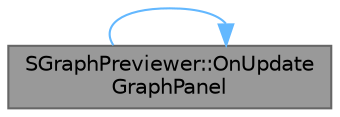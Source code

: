 digraph "SGraphPreviewer::OnUpdateGraphPanel"
{
 // INTERACTIVE_SVG=YES
 // LATEX_PDF_SIZE
  bgcolor="transparent";
  edge [fontname=Helvetica,fontsize=10,labelfontname=Helvetica,labelfontsize=10];
  node [fontname=Helvetica,fontsize=10,shape=box,height=0.2,width=0.4];
  rankdir="LR";
  Node1 [id="Node000001",label="SGraphPreviewer::OnUpdate\lGraphPanel",height=0.2,width=0.4,color="gray40", fillcolor="grey60", style="filled", fontcolor="black",tooltip="Delegate handler for graph panel updates."];
  Node1 -> Node1 [id="edge1_Node000001_Node000001",color="steelblue1",style="solid",tooltip=" "];
}
